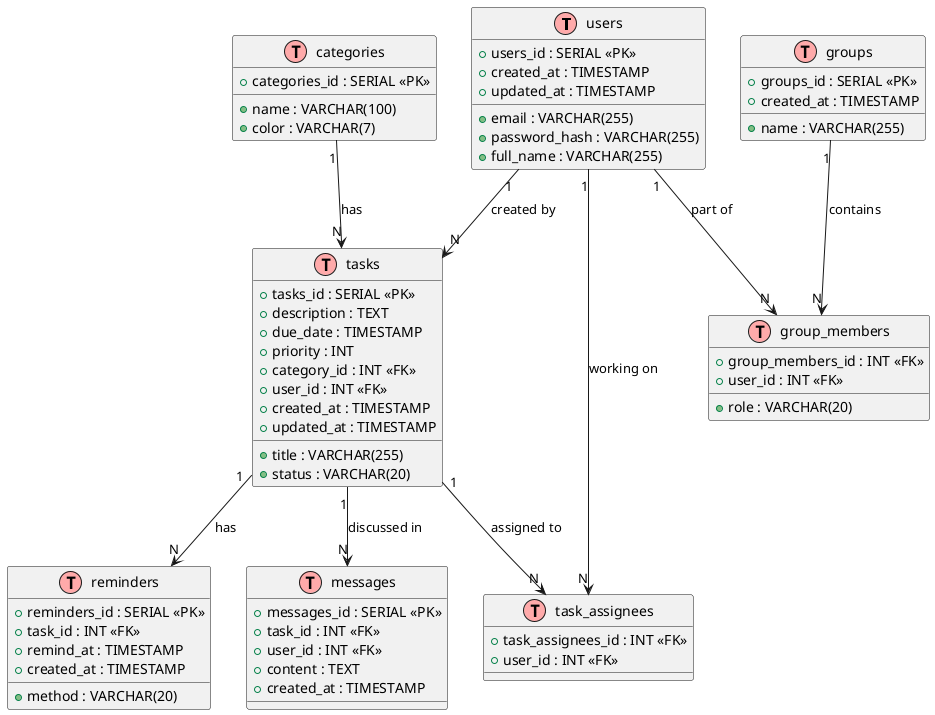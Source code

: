 @startuml bd

!define Table(x) class x << (T,#FFAAAA) >>
!define FK(x) class x << (FK,#FFAAAA) >>
!define PK(x) class x << (PK,#FFAAAA) >>

Table(users) {
  + users_id : SERIAL <<PK>>
  + email : VARCHAR(255)
  + password_hash : VARCHAR(255)
  + full_name : VARCHAR(255)
  + created_at : TIMESTAMP
  + updated_at : TIMESTAMP
}

Table(tasks) {
  + tasks_id : SERIAL <<PK>>
  + title : VARCHAR(255)
  + description : TEXT
  + due_date : TIMESTAMP
  + priority : INT
  + status : VARCHAR(20)
  + category_id : INT <<FK>>
  + user_id : INT <<FK>>
  + created_at : TIMESTAMP
  + updated_at : TIMESTAMP
}

Table(categories) {
  + categories_id : SERIAL <<PK>>
  + name : VARCHAR(100)
  + color : VARCHAR(7)
}

Table(reminders) {
  + reminders_id : SERIAL <<PK>>
  + task_id : INT <<FK>>
  + remind_at : TIMESTAMP
  + method : VARCHAR(20)
  + created_at : TIMESTAMP
}

Table(messages) {
  + messages_id : SERIAL <<PK>>
  + task_id : INT <<FK>>
  + user_id : INT <<FK>>
  + content : TEXT
  + created_at : TIMESTAMP
}

Table(groups) {
  + groups_id : SERIAL <<PK>>
  + name : VARCHAR(255)
  + created_at : TIMESTAMP
}

Table(group_members) {
  + group_members_id : INT <<FK>>
  + user_id : INT <<FK>>
  + role : VARCHAR(20)
}

Table(task_assignees) {
  + task_assignees_id : INT <<FK>>
  + user_id : INT <<FK>>
}

users "1" --> "N" tasks : "created by"
categories "1" --> "N" tasks : "has"
tasks "1" --> "N" reminders : "has"
tasks "1" --> "N" messages : "discussed in"
groups "1" --> "N" group_members : "contains"
users "1" --> "N" group_members : "part of"
tasks "1" --> "N" task_assignees : "assigned to"
users "1" --> "N" task_assignees : "working on"

@enduml
